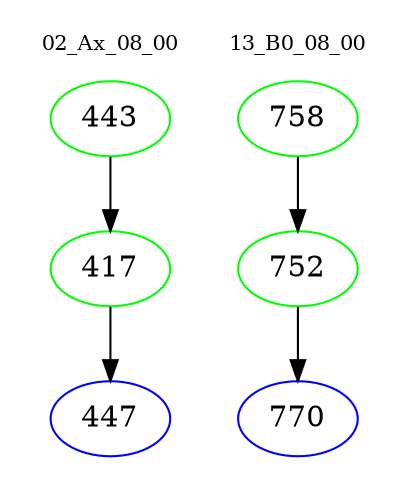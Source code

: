 digraph{
subgraph cluster_0 {
color = white
label = "02_Ax_08_00";
fontsize=10;
T0_443 [label="443", color="green"]
T0_443 -> T0_417 [color="black"]
T0_417 [label="417", color="green"]
T0_417 -> T0_447 [color="black"]
T0_447 [label="447", color="blue"]
}
subgraph cluster_1 {
color = white
label = "13_B0_08_00";
fontsize=10;
T1_758 [label="758", color="green"]
T1_758 -> T1_752 [color="black"]
T1_752 [label="752", color="green"]
T1_752 -> T1_770 [color="black"]
T1_770 [label="770", color="blue"]
}
}
